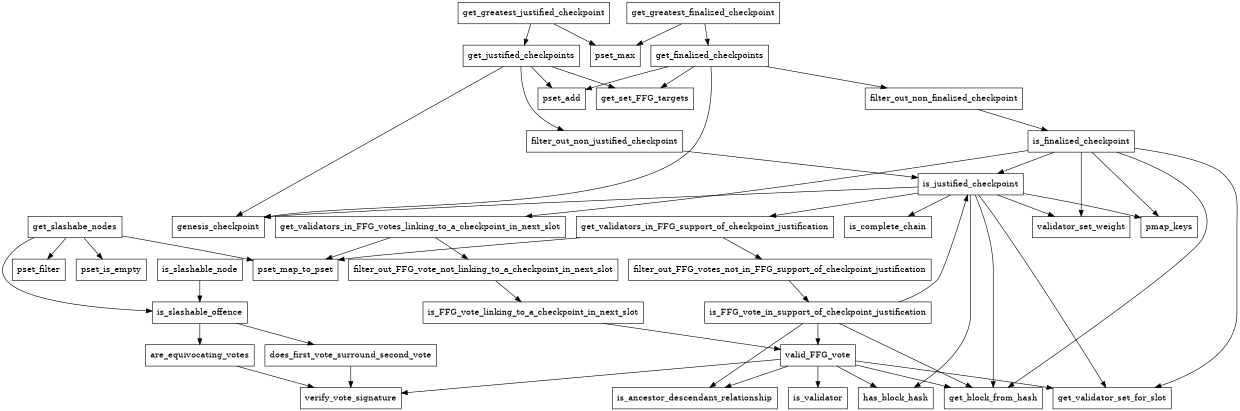 digraph Dependencies {
    node [shape=box];
    rankdir=TB;
    size="8.27,11.69";
    "get_set_FFG_targets";
    "valid_FFG_vote";
    "valid_FFG_vote" -> "verify_vote_signature";
    "valid_FFG_vote" -> "is_validator";
    "valid_FFG_vote" -> "get_validator_set_for_slot";
    "valid_FFG_vote" -> "get_block_from_hash";
    "valid_FFG_vote" -> "is_ancestor_descendant_relationship";
    "valid_FFG_vote" -> "has_block_hash";
    "is_FFG_vote_in_support_of_checkpoint_justification";
    "is_FFG_vote_in_support_of_checkpoint_justification" -> "valid_FFG_vote";
    "is_FFG_vote_in_support_of_checkpoint_justification" -> "get_block_from_hash";
    "is_FFG_vote_in_support_of_checkpoint_justification" -> "is_ancestor_descendant_relationship";
    "is_FFG_vote_in_support_of_checkpoint_justification" -> "is_justified_checkpoint";
    "filter_out_FFG_votes_not_in_FFG_support_of_checkpoint_justification";
    "filter_out_FFG_votes_not_in_FFG_support_of_checkpoint_justification" -> "is_FFG_vote_in_support_of_checkpoint_justification";
    "get_validators_in_FFG_support_of_checkpoint_justification";
    "get_validators_in_FFG_support_of_checkpoint_justification" -> "filter_out_FFG_votes_not_in_FFG_support_of_checkpoint_justification";
    "get_validators_in_FFG_support_of_checkpoint_justification" -> "pset_map_to_pset";
    "is_justified_checkpoint";
    "is_justified_checkpoint" -> "genesis_checkpoint";
    "is_justified_checkpoint" -> "has_block_hash";
    "is_justified_checkpoint" -> "is_complete_chain";
    "is_justified_checkpoint" -> "get_block_from_hash";
    "is_justified_checkpoint" -> "get_validator_set_for_slot";
    "is_justified_checkpoint" -> "validator_set_weight";
    "is_justified_checkpoint" -> "get_validators_in_FFG_support_of_checkpoint_justification";
    "is_justified_checkpoint" -> "pmap_keys";
    "filter_out_non_justified_checkpoint";
    "filter_out_non_justified_checkpoint" -> "is_justified_checkpoint";
    "get_justified_checkpoints";
    "get_justified_checkpoints" -> "filter_out_non_justified_checkpoint";
    "get_justified_checkpoints" -> "get_set_FFG_targets";
    "get_justified_checkpoints" -> "genesis_checkpoint";
    "get_justified_checkpoints" -> "pset_add";
    "get_greatest_justified_checkpoint";
    "get_greatest_justified_checkpoint" -> "get_justified_checkpoints";
    "get_greatest_justified_checkpoint" -> "pset_max";
    "is_FFG_vote_linking_to_a_checkpoint_in_next_slot";
    "is_FFG_vote_linking_to_a_checkpoint_in_next_slot" -> "valid_FFG_vote";
    "filter_out_FFG_vote_not_linking_to_a_checkpoint_in_next_slot";
    "filter_out_FFG_vote_not_linking_to_a_checkpoint_in_next_slot" -> "is_FFG_vote_linking_to_a_checkpoint_in_next_slot";
    "get_validators_in_FFG_votes_linking_to_a_checkpoint_in_next_slot";
    "get_validators_in_FFG_votes_linking_to_a_checkpoint_in_next_slot" -> "filter_out_FFG_vote_not_linking_to_a_checkpoint_in_next_slot";
    "get_validators_in_FFG_votes_linking_to_a_checkpoint_in_next_slot" -> "pset_map_to_pset";
    "is_finalized_checkpoint";
    "is_finalized_checkpoint" -> "is_justified_checkpoint";
    "is_finalized_checkpoint" -> "get_block_from_hash";
    "is_finalized_checkpoint" -> "get_validator_set_for_slot";
    "is_finalized_checkpoint" -> "validator_set_weight";
    "is_finalized_checkpoint" -> "get_validators_in_FFG_votes_linking_to_a_checkpoint_in_next_slot";
    "is_finalized_checkpoint" -> "pmap_keys";
    "filter_out_non_finalized_checkpoint";
    "filter_out_non_finalized_checkpoint" -> "is_finalized_checkpoint";
    "get_finalized_checkpoints";
    "get_finalized_checkpoints" -> "filter_out_non_finalized_checkpoint";
    "get_finalized_checkpoints" -> "get_set_FFG_targets";
    "get_finalized_checkpoints" -> "genesis_checkpoint";
    "get_finalized_checkpoints" -> "pset_add";
    "get_greatest_finalized_checkpoint";
    "get_greatest_finalized_checkpoint" -> "get_finalized_checkpoints";
    "get_greatest_finalized_checkpoint" -> "pset_max";
    "are_equivocating_votes";
    "are_equivocating_votes" -> "verify_vote_signature";
    "does_first_vote_surround_second_vote";
    "does_first_vote_surround_second_vote" -> "verify_vote_signature";
    "is_slashable_offence";
    "is_slashable_offence" -> "are_equivocating_votes";
    "is_slashable_offence" -> "does_first_vote_surround_second_vote";
    "is_slashable_node";
    "is_slashable_node" -> "is_slashable_offence";
    "get_slashabe_nodes";
    "get_slashabe_nodes" -> "pset_filter";
    "get_slashabe_nodes" -> "pset_map_to_pset";
    "get_slashabe_nodes" -> "pset_is_empty";
    "get_slashabe_nodes" -> "is_slashable_offence";
}

